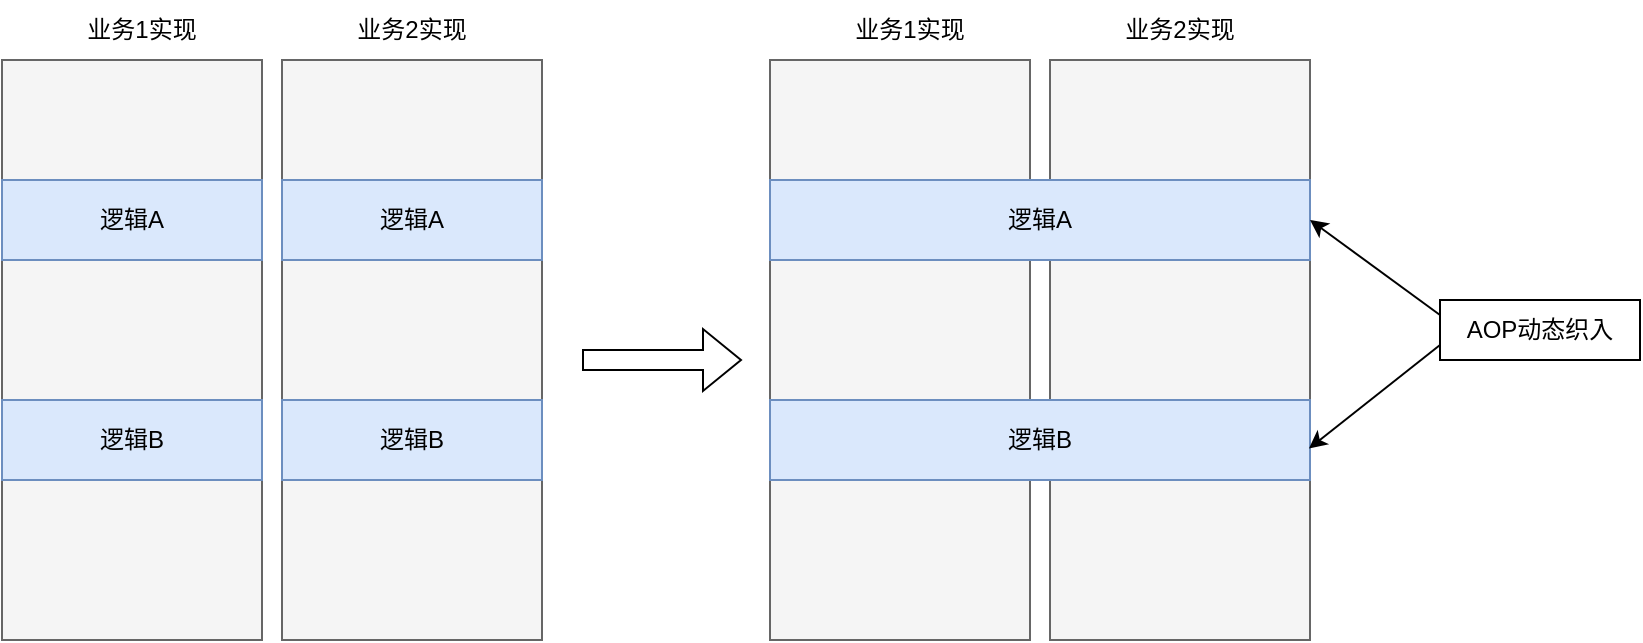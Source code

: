 <mxfile version="16.1.2" type="device"><diagram id="-PgdPzeFugs-sERYy19y" name="第 1 页"><mxGraphModel dx="1422" dy="845" grid="0" gridSize="10" guides="1" tooltips="1" connect="1" arrows="1" fold="1" page="0" pageScale="1" pageWidth="1169" pageHeight="827" math="0" shadow="0"><root><mxCell id="0"/><mxCell id="1" parent="0"/><mxCell id="_rse55aikNt19R6cnpKY-1" value="" style="rounded=0;whiteSpace=wrap;html=1;fillColor=#f5f5f5;fontColor=#333333;strokeColor=#666666;" vertex="1" parent="1"><mxGeometry x="200" y="160" width="130" height="290" as="geometry"/></mxCell><mxCell id="_rse55aikNt19R6cnpKY-2" value="" style="rounded=0;whiteSpace=wrap;html=1;fillColor=#f5f5f5;fontColor=#333333;strokeColor=#666666;" vertex="1" parent="1"><mxGeometry x="340" y="160" width="130" height="290" as="geometry"/></mxCell><mxCell id="_rse55aikNt19R6cnpKY-3" value="逻辑A" style="rounded=0;whiteSpace=wrap;html=1;fillColor=#dae8fc;strokeColor=#6c8ebf;" vertex="1" parent="1"><mxGeometry x="200" y="220" width="130" height="40" as="geometry"/></mxCell><mxCell id="_rse55aikNt19R6cnpKY-4" value="&lt;span&gt;逻辑A&lt;/span&gt;" style="rounded=0;whiteSpace=wrap;html=1;fillColor=#dae8fc;strokeColor=#6c8ebf;" vertex="1" parent="1"><mxGeometry x="340" y="220" width="130" height="40" as="geometry"/></mxCell><mxCell id="_rse55aikNt19R6cnpKY-5" value="&lt;span&gt;逻辑B&lt;/span&gt;" style="rounded=0;whiteSpace=wrap;html=1;fillColor=#dae8fc;strokeColor=#6c8ebf;" vertex="1" parent="1"><mxGeometry x="200" y="330" width="130" height="40" as="geometry"/></mxCell><mxCell id="_rse55aikNt19R6cnpKY-6" value="&lt;span&gt;逻辑B&lt;/span&gt;" style="rounded=0;whiteSpace=wrap;html=1;fillColor=#dae8fc;strokeColor=#6c8ebf;" vertex="1" parent="1"><mxGeometry x="340" y="330" width="130" height="40" as="geometry"/></mxCell><mxCell id="_rse55aikNt19R6cnpKY-7" value="业务1实现" style="text;html=1;strokeColor=none;fillColor=none;align=center;verticalAlign=middle;whiteSpace=wrap;rounded=0;" vertex="1" parent="1"><mxGeometry x="240" y="130" width="60" height="30" as="geometry"/></mxCell><mxCell id="_rse55aikNt19R6cnpKY-8" value="业务2实现" style="text;html=1;strokeColor=none;fillColor=none;align=center;verticalAlign=middle;whiteSpace=wrap;rounded=0;" vertex="1" parent="1"><mxGeometry x="375" y="130" width="60" height="30" as="geometry"/></mxCell><mxCell id="_rse55aikNt19R6cnpKY-9" value="" style="rounded=0;whiteSpace=wrap;html=1;fillColor=#f5f5f5;fontColor=#333333;strokeColor=#666666;" vertex="1" parent="1"><mxGeometry x="584" y="160" width="130" height="290" as="geometry"/></mxCell><mxCell id="_rse55aikNt19R6cnpKY-10" value="" style="rounded=0;whiteSpace=wrap;html=1;fillColor=#f5f5f5;fontColor=#333333;strokeColor=#666666;" vertex="1" parent="1"><mxGeometry x="724" y="160" width="130" height="290" as="geometry"/></mxCell><mxCell id="_rse55aikNt19R6cnpKY-11" value="逻辑A" style="rounded=0;whiteSpace=wrap;html=1;fillColor=#dae8fc;strokeColor=#6c8ebf;" vertex="1" parent="1"><mxGeometry x="584" y="220" width="270" height="40" as="geometry"/></mxCell><mxCell id="_rse55aikNt19R6cnpKY-13" value="&lt;span&gt;逻辑B&lt;/span&gt;" style="rounded=0;whiteSpace=wrap;html=1;fillColor=#dae8fc;strokeColor=#6c8ebf;" vertex="1" parent="1"><mxGeometry x="584" y="330" width="270" height="40" as="geometry"/></mxCell><mxCell id="_rse55aikNt19R6cnpKY-15" value="业务1实现" style="text;html=1;strokeColor=none;fillColor=none;align=center;verticalAlign=middle;whiteSpace=wrap;rounded=0;" vertex="1" parent="1"><mxGeometry x="624" y="130" width="60" height="30" as="geometry"/></mxCell><mxCell id="_rse55aikNt19R6cnpKY-16" value="业务2实现" style="text;html=1;strokeColor=none;fillColor=none;align=center;verticalAlign=middle;whiteSpace=wrap;rounded=0;" vertex="1" parent="1"><mxGeometry x="759" y="130" width="60" height="30" as="geometry"/></mxCell><mxCell id="_rse55aikNt19R6cnpKY-17" value="AOP动态织入" style="text;html=1;align=center;verticalAlign=middle;whiteSpace=wrap;rounded=0;strokeColor=default;" vertex="1" parent="1"><mxGeometry x="919" y="280" width="100" height="30" as="geometry"/></mxCell><mxCell id="_rse55aikNt19R6cnpKY-18" value="" style="endArrow=classic;html=1;rounded=0;entryX=1;entryY=0.5;entryDx=0;entryDy=0;exitX=0;exitY=0.25;exitDx=0;exitDy=0;" edge="1" parent="1" source="_rse55aikNt19R6cnpKY-17" target="_rse55aikNt19R6cnpKY-11"><mxGeometry width="50" height="50" relative="1" as="geometry"><mxPoint x="909" y="270" as="sourcePoint"/><mxPoint x="959" y="220" as="targetPoint"/></mxGeometry></mxCell><mxCell id="_rse55aikNt19R6cnpKY-19" value="" style="endArrow=classic;html=1;rounded=0;exitX=0;exitY=0.75;exitDx=0;exitDy=0;entryX=0.998;entryY=0.607;entryDx=0;entryDy=0;entryPerimeter=0;" edge="1" parent="1" source="_rse55aikNt19R6cnpKY-17" target="_rse55aikNt19R6cnpKY-13"><mxGeometry width="50" height="50" relative="1" as="geometry"><mxPoint x="1029" y="420" as="sourcePoint"/><mxPoint x="1079" y="370" as="targetPoint"/></mxGeometry></mxCell><mxCell id="_rse55aikNt19R6cnpKY-21" value="" style="shape=flexArrow;endArrow=classic;html=1;rounded=0;" edge="1" parent="1"><mxGeometry width="50" height="50" relative="1" as="geometry"><mxPoint x="490" y="310" as="sourcePoint"/><mxPoint x="570" y="310" as="targetPoint"/></mxGeometry></mxCell></root></mxGraphModel></diagram></mxfile>